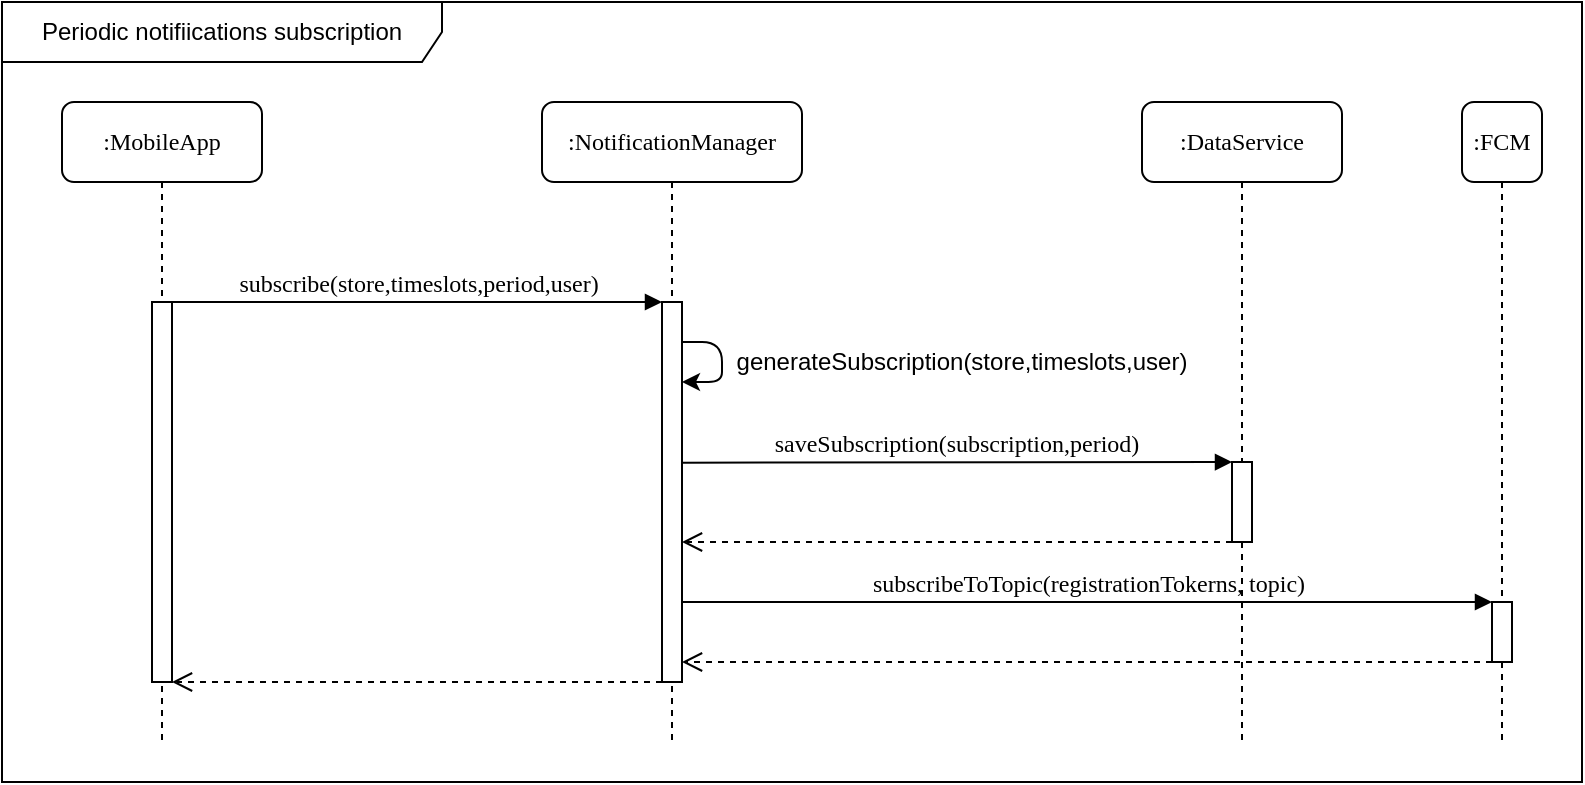 <mxfile version="14.1.8" type="device"><diagram name="Page-1" id="13e1069c-82ec-6db2-03f1-153e76fe0fe0"><mxGraphModel dx="886" dy="413" grid="1" gridSize="10" guides="1" tooltips="1" connect="1" arrows="1" fold="1" page="1" pageScale="1" pageWidth="1100" pageHeight="850" background="#ffffff" math="0" shadow="0"><root><mxCell id="0"/><mxCell id="1" parent="0"/><mxCell id="7baba1c4bc27f4b0-2" value=":NotificationManager" style="shape=umlLifeline;perimeter=lifelinePerimeter;whiteSpace=wrap;html=1;container=1;collapsible=0;recursiveResize=0;outlineConnect=0;rounded=1;shadow=0;comic=0;labelBackgroundColor=none;strokeWidth=1;fontFamily=Verdana;fontSize=12;align=center;" parent="1" vertex="1"><mxGeometry x="340" y="80" width="130" height="320" as="geometry"/></mxCell><mxCell id="7baba1c4bc27f4b0-10" value="" style="html=1;points=[];perimeter=orthogonalPerimeter;rounded=0;shadow=0;comic=0;labelBackgroundColor=none;strokeWidth=1;fontFamily=Verdana;fontSize=12;align=center;" parent="7baba1c4bc27f4b0-2" vertex="1"><mxGeometry x="60" y="100" width="10" height="190" as="geometry"/></mxCell><mxCell id="KxOtfF_E5I9-MNnc5Rhr-3" value="" style="endArrow=classic;html=1;" parent="7baba1c4bc27f4b0-2" edge="1"><mxGeometry width="50" height="50" relative="1" as="geometry"><mxPoint x="70" y="120" as="sourcePoint"/><mxPoint x="70" y="140" as="targetPoint"/><Array as="points"><mxPoint x="90" y="120"/><mxPoint x="90" y="140"/></Array></mxGeometry></mxCell><mxCell id="7baba1c4bc27f4b0-3" value=":DataService" style="shape=umlLifeline;perimeter=lifelinePerimeter;whiteSpace=wrap;html=1;container=1;collapsible=0;recursiveResize=0;outlineConnect=0;rounded=1;shadow=0;comic=0;labelBackgroundColor=none;strokeWidth=1;fontFamily=Verdana;fontSize=12;align=center;" parent="1" vertex="1"><mxGeometry x="640" y="80" width="100" height="320" as="geometry"/></mxCell><mxCell id="7baba1c4bc27f4b0-13" value="" style="html=1;points=[];perimeter=orthogonalPerimeter;rounded=0;shadow=0;comic=0;labelBackgroundColor=none;strokeWidth=1;fontFamily=Verdana;fontSize=12;align=center;" parent="7baba1c4bc27f4b0-3" vertex="1"><mxGeometry x="45" y="180" width="10" height="40" as="geometry"/></mxCell><mxCell id="7baba1c4bc27f4b0-8" value=":MobileApp" style="shape=umlLifeline;perimeter=lifelinePerimeter;whiteSpace=wrap;html=1;container=1;collapsible=0;recursiveResize=0;outlineConnect=0;rounded=1;shadow=0;comic=0;labelBackgroundColor=none;strokeWidth=1;fontFamily=Verdana;fontSize=12;align=center;" parent="1" vertex="1"><mxGeometry x="100" y="80" width="100" height="320" as="geometry"/></mxCell><mxCell id="7baba1c4bc27f4b0-9" value="" style="html=1;points=[];perimeter=orthogonalPerimeter;rounded=0;shadow=0;comic=0;labelBackgroundColor=none;strokeWidth=1;fontFamily=Verdana;fontSize=12;align=center;" parent="7baba1c4bc27f4b0-8" vertex="1"><mxGeometry x="45" y="100" width="10" height="190" as="geometry"/></mxCell><mxCell id="7baba1c4bc27f4b0-11" value="subscribe(store,timeslots,period,user)" style="html=1;verticalAlign=bottom;endArrow=block;entryX=0;entryY=0;labelBackgroundColor=none;fontFamily=Verdana;fontSize=12;edgeStyle=elbowEdgeStyle;elbow=vertical;" parent="1" source="7baba1c4bc27f4b0-9" target="7baba1c4bc27f4b0-10" edge="1"><mxGeometry relative="1" as="geometry"><mxPoint x="220" y="190" as="sourcePoint"/></mxGeometry></mxCell><mxCell id="KxOtfF_E5I9-MNnc5Rhr-2" value="" style="html=1;verticalAlign=bottom;endArrow=open;dashed=1;endSize=8;" parent="1" source="7baba1c4bc27f4b0-10" target="7baba1c4bc27f4b0-9" edge="1"><mxGeometry relative="1" as="geometry"><mxPoint x="375" y="270" as="sourcePoint"/><mxPoint x="180" y="270" as="targetPoint"/><Array as="points"><mxPoint x="290" y="370"/></Array></mxGeometry></mxCell><mxCell id="7baba1c4bc27f4b0-14" value="saveSubscription(subscription,period)" style="html=1;verticalAlign=bottom;endArrow=block;entryX=0;entryY=0;labelBackgroundColor=none;fontFamily=Verdana;fontSize=12;edgeStyle=elbowEdgeStyle;elbow=vertical;" parent="1" target="7baba1c4bc27f4b0-13" edge="1"><mxGeometry relative="1" as="geometry"><mxPoint x="410" y="260.333" as="sourcePoint"/></mxGeometry></mxCell><mxCell id="KxOtfF_E5I9-MNnc5Rhr-1" value="" style="html=1;verticalAlign=bottom;endArrow=open;dashed=1;endSize=8;" parent="1" source="7baba1c4bc27f4b0-13" edge="1"><mxGeometry relative="1" as="geometry"><mxPoint x="610" y="320" as="sourcePoint"/><mxPoint x="410" y="300" as="targetPoint"/><Array as="points"><mxPoint x="520" y="300"/></Array></mxGeometry></mxCell><mxCell id="KxOtfF_E5I9-MNnc5Rhr-5" value="generateSubscription(store,timeslots,user)" style="text;html=1;strokeColor=none;fillColor=none;align=center;verticalAlign=middle;whiteSpace=wrap;rounded=0;" parent="1" vertex="1"><mxGeometry x="485" y="200" width="130" height="20" as="geometry"/></mxCell><mxCell id="K3tuylSGXWBu52KGatth-1" value=":FCM" style="shape=umlLifeline;perimeter=lifelinePerimeter;whiteSpace=wrap;html=1;container=1;collapsible=0;recursiveResize=0;outlineConnect=0;rounded=1;shadow=0;comic=0;labelBackgroundColor=none;strokeWidth=1;fontFamily=Verdana;fontSize=12;align=center;" parent="1" vertex="1"><mxGeometry x="800" y="80" width="40" height="320" as="geometry"/></mxCell><mxCell id="K3tuylSGXWBu52KGatth-2" value="" style="html=1;points=[];perimeter=orthogonalPerimeter;rounded=0;shadow=0;comic=0;labelBackgroundColor=none;strokeWidth=1;fontFamily=Verdana;fontSize=12;align=center;" parent="K3tuylSGXWBu52KGatth-1" vertex="1"><mxGeometry x="15" y="250" width="10" height="30" as="geometry"/></mxCell><mxCell id="K3tuylSGXWBu52KGatth-3" value="subscribeToTopic(registrationTokerns, topic)" style="html=1;verticalAlign=bottom;endArrow=block;labelBackgroundColor=none;fontFamily=Verdana;fontSize=12;edgeStyle=elbowEdgeStyle;elbow=vertical;" parent="1" source="7baba1c4bc27f4b0-10" target="K3tuylSGXWBu52KGatth-2" edge="1"><mxGeometry relative="1" as="geometry"><mxPoint x="420" y="270.333" as="sourcePoint"/><mxPoint x="695" y="270" as="targetPoint"/><Array as="points"><mxPoint x="430" y="330"/><mxPoint x="613" y="320"/></Array></mxGeometry></mxCell><mxCell id="K3tuylSGXWBu52KGatth-5" value="" style="html=1;verticalAlign=bottom;endArrow=open;dashed=1;endSize=8;" parent="1" source="K3tuylSGXWBu52KGatth-2" target="7baba1c4bc27f4b0-10" edge="1"><mxGeometry relative="1" as="geometry"><mxPoint x="695" y="310" as="sourcePoint"/><mxPoint x="420" y="310" as="targetPoint"/><Array as="points"><mxPoint x="520" y="360"/></Array></mxGeometry></mxCell><mxCell id="Jz96WkRcGR70UbIDMXAv-1" value="Periodic notifiications subscription" style="shape=umlFrame;whiteSpace=wrap;html=1;fillColor=#FFFFFF;width=220;height=30;" vertex="1" parent="1"><mxGeometry x="70" y="30" width="790" height="390" as="geometry"/></mxCell></root></mxGraphModel></diagram></mxfile>
